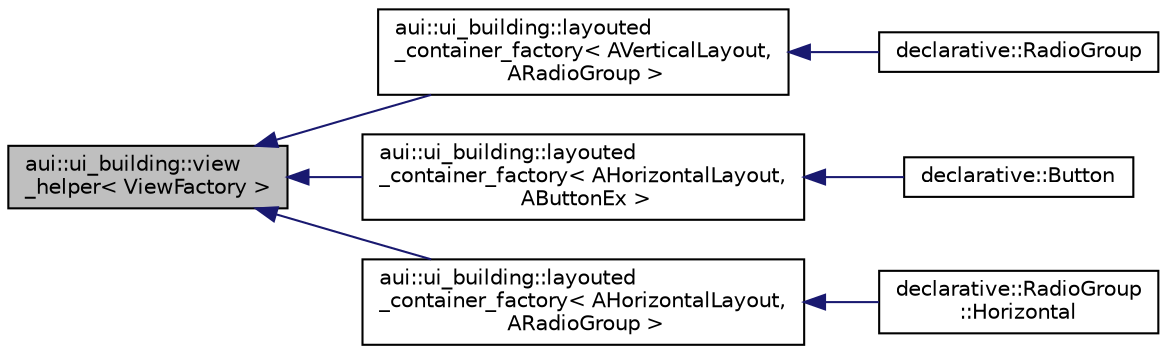 digraph "aui::ui_building::view_helper&lt; ViewFactory &gt;"
{
 // LATEX_PDF_SIZE
  edge [fontname="Helvetica",fontsize="10",labelfontname="Helvetica",labelfontsize="10"];
  node [fontname="Helvetica",fontsize="10",shape=record];
  rankdir="LR";
  Node1 [label="aui::ui_building::view\l_helper\< ViewFactory \>",height=0.2,width=0.4,color="black", fillcolor="grey75", style="filled", fontcolor="black",tooltip=" "];
  Node1 -> Node2 [dir="back",color="midnightblue",fontsize="10",style="solid",fontname="Helvetica"];
  Node2 [label="aui::ui_building::layouted\l_container_factory\< AVerticalLayout,\l ARadioGroup \>",height=0.2,width=0.4,color="black", fillcolor="white", style="filled",URL="$structaui_1_1ui__building_1_1layouted__container__factory.html",tooltip=" "];
  Node2 -> Node3 [dir="back",color="midnightblue",fontsize="10",style="solid",fontname="Helvetica"];
  Node3 [label="declarative::RadioGroup",height=0.2,width=0.4,color="black", fillcolor="white", style="filled",URL="$structdeclarative_1_1RadioGroup.html",tooltip=" "];
  Node1 -> Node4 [dir="back",color="midnightblue",fontsize="10",style="solid",fontname="Helvetica"];
  Node4 [label="aui::ui_building::layouted\l_container_factory\< AHorizontalLayout,\l AButtonEx \>",height=0.2,width=0.4,color="black", fillcolor="white", style="filled",URL="$structaui_1_1ui__building_1_1layouted__container__factory.html",tooltip=" "];
  Node4 -> Node5 [dir="back",color="midnightblue",fontsize="10",style="solid",fontname="Helvetica"];
  Node5 [label="declarative::Button",height=0.2,width=0.4,color="black", fillcolor="white", style="filled",URL="$structdeclarative_1_1Button.html",tooltip=" "];
  Node1 -> Node6 [dir="back",color="midnightblue",fontsize="10",style="solid",fontname="Helvetica"];
  Node6 [label="aui::ui_building::layouted\l_container_factory\< AHorizontalLayout,\l ARadioGroup \>",height=0.2,width=0.4,color="black", fillcolor="white", style="filled",URL="$structaui_1_1ui__building_1_1layouted__container__factory.html",tooltip=" "];
  Node6 -> Node7 [dir="back",color="midnightblue",fontsize="10",style="solid",fontname="Helvetica"];
  Node7 [label="declarative::RadioGroup\l::Horizontal",height=0.2,width=0.4,color="black", fillcolor="white", style="filled",URL="$structdeclarative_1_1RadioGroup_1_1Horizontal.html",tooltip=" "];
}
